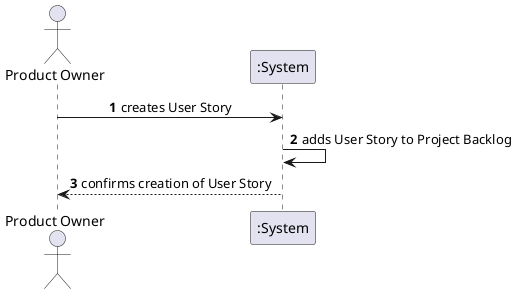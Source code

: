 @startuml

skinparam sequenceMessageAlign center
autonumber

actor "Product Owner"
participant ":System" as System

"Product Owner" -> System: creates User Story

System -> System: adds User Story to Project Backlog
System --> "Product Owner": confirms creation of User Story

@enduml